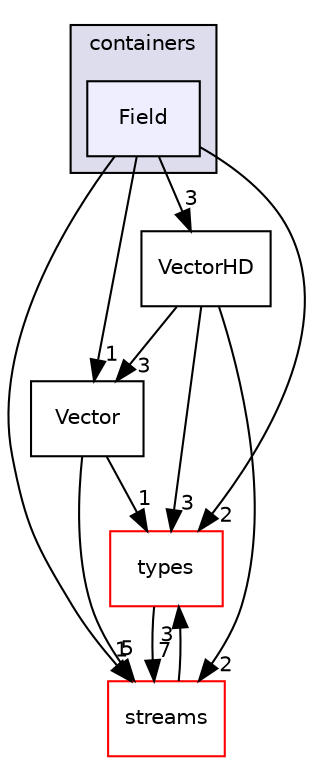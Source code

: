 digraph "src/phasicFlow/containers/Field" {
  compound=true
  node [ fontsize="10", fontname="Helvetica"];
  edge [ labelfontsize="10", labelfontname="Helvetica"];
  subgraph clusterdir_74a3bd5d559eb2469f344a26dc365ad0 {
    graph [ bgcolor="#ddddee", pencolor="black", label="containers" fontname="Helvetica", fontsize="10", URL="dir_74a3bd5d559eb2469f344a26dc365ad0.html"]
  dir_85497c7e58043584c333050bd80e3172 [shape=box, label="Field", style="filled", fillcolor="#eeeeff", pencolor="black", URL="dir_85497c7e58043584c333050bd80e3172.html"];
  }
  dir_c06362741ee20f2df47d4d66ada3d48c [shape=box label="Vector" URL="dir_c06362741ee20f2df47d4d66ada3d48c.html"];
  dir_e8baec020e471dff3bc06b812491e6c5 [shape=box label="types" fillcolor="white" style="filled" color="red" URL="dir_e8baec020e471dff3bc06b812491e6c5.html"];
  dir_b13948a90891cb8a59f39ab8c50a8102 [shape=box label="streams" fillcolor="white" style="filled" color="red" URL="dir_b13948a90891cb8a59f39ab8c50a8102.html"];
  dir_6e5937d7e5e1e467a126da306e3d0a5a [shape=box label="VectorHD" URL="dir_6e5937d7e5e1e467a126da306e3d0a5a.html"];
  dir_c06362741ee20f2df47d4d66ada3d48c->dir_e8baec020e471dff3bc06b812491e6c5 [headlabel="1", labeldistance=1.5 headhref="dir_000109_000175.html"];
  dir_c06362741ee20f2df47d4d66ada3d48c->dir_b13948a90891cb8a59f39ab8c50a8102 [headlabel="5", labeldistance=1.5 headhref="dir_000109_000131.html"];
  dir_e8baec020e471dff3bc06b812491e6c5->dir_b13948a90891cb8a59f39ab8c50a8102 [headlabel="7", labeldistance=1.5 headhref="dir_000175_000131.html"];
  dir_85497c7e58043584c333050bd80e3172->dir_c06362741ee20f2df47d4d66ada3d48c [headlabel="1", labeldistance=1.5 headhref="dir_000086_000109.html"];
  dir_85497c7e58043584c333050bd80e3172->dir_e8baec020e471dff3bc06b812491e6c5 [headlabel="2", labeldistance=1.5 headhref="dir_000086_000175.html"];
  dir_85497c7e58043584c333050bd80e3172->dir_b13948a90891cb8a59f39ab8c50a8102 [headlabel="1", labeldistance=1.5 headhref="dir_000086_000131.html"];
  dir_85497c7e58043584c333050bd80e3172->dir_6e5937d7e5e1e467a126da306e3d0a5a [headlabel="3", labeldistance=1.5 headhref="dir_000086_000110.html"];
  dir_b13948a90891cb8a59f39ab8c50a8102->dir_e8baec020e471dff3bc06b812491e6c5 [headlabel="3", labeldistance=1.5 headhref="dir_000131_000175.html"];
  dir_6e5937d7e5e1e467a126da306e3d0a5a->dir_c06362741ee20f2df47d4d66ada3d48c [headlabel="3", labeldistance=1.5 headhref="dir_000110_000109.html"];
  dir_6e5937d7e5e1e467a126da306e3d0a5a->dir_e8baec020e471dff3bc06b812491e6c5 [headlabel="3", labeldistance=1.5 headhref="dir_000110_000175.html"];
  dir_6e5937d7e5e1e467a126da306e3d0a5a->dir_b13948a90891cb8a59f39ab8c50a8102 [headlabel="2", labeldistance=1.5 headhref="dir_000110_000131.html"];
}
